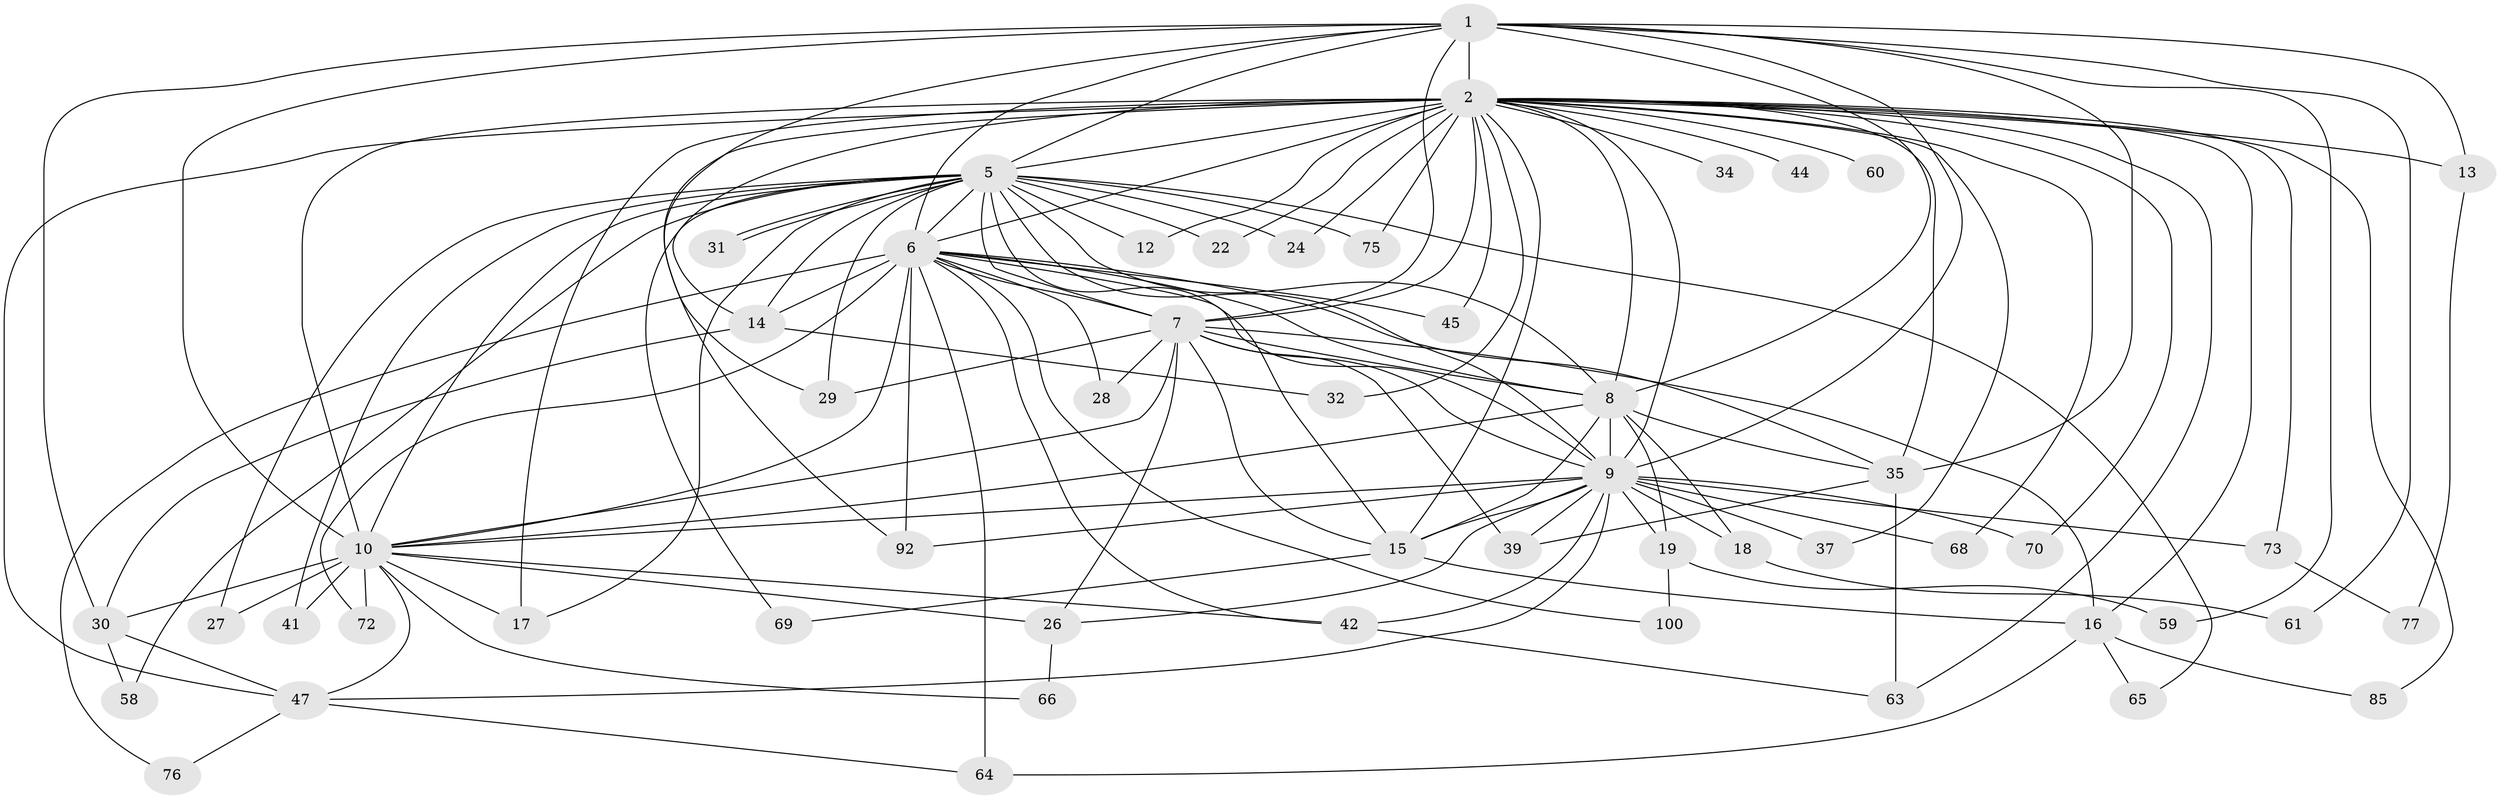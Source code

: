 // original degree distribution, {17: 0.009433962264150943, 31: 0.009433962264150943, 21: 0.02830188679245283, 25: 0.009433962264150943, 20: 0.009433962264150943, 16: 0.009433962264150943, 24: 0.009433962264150943, 18: 0.009433962264150943, 4: 0.09433962264150944, 2: 0.5566037735849056, 3: 0.16037735849056603, 5: 0.08490566037735849, 6: 0.009433962264150943}
// Generated by graph-tools (version 1.1) at 2025/14/03/09/25 04:14:15]
// undirected, 53 vertices, 133 edges
graph export_dot {
graph [start="1"]
  node [color=gray90,style=filled];
  1;
  2 [super="+67+53+78+3+4"];
  5 [super="+54"];
  6 [super="+49+79"];
  7 [super="+96+87+25+48+40"];
  8;
  9 [super="+50+23+62+20"];
  10 [super="+21"];
  12;
  13;
  14 [super="+56"];
  15 [super="+33"];
  16 [super="+38"];
  17 [super="+36+98+57"];
  18;
  19;
  22;
  24;
  26;
  27;
  28;
  29 [super="+105"];
  30;
  31;
  32;
  34;
  35 [super="+95+52"];
  37;
  39;
  41;
  42 [super="+103"];
  44;
  45;
  47 [super="+74"];
  58;
  59;
  60;
  61;
  63;
  64;
  65;
  66;
  68 [super="+90"];
  69;
  70;
  72;
  73;
  75;
  76;
  77;
  85;
  92 [super="+94"];
  100;
  1 -- 2 [weight=5];
  1 -- 5;
  1 -- 6;
  1 -- 7;
  1 -- 8;
  1 -- 9;
  1 -- 10;
  1 -- 13;
  1 -- 29;
  1 -- 30;
  1 -- 35;
  1 -- 59;
  1 -- 61;
  2 -- 5 [weight=4];
  2 -- 6 [weight=4];
  2 -- 7 [weight=6];
  2 -- 8 [weight=5];
  2 -- 9 [weight=4];
  2 -- 10 [weight=7];
  2 -- 12;
  2 -- 14;
  2 -- 17 [weight=4];
  2 -- 22;
  2 -- 32;
  2 -- 34 [weight=2];
  2 -- 44 [weight=2];
  2 -- 45;
  2 -- 60 [weight=2];
  2 -- 70;
  2 -- 73;
  2 -- 75;
  2 -- 85;
  2 -- 35 [weight=2];
  2 -- 37;
  2 -- 13;
  2 -- 24;
  2 -- 63;
  2 -- 68 [weight=2];
  2 -- 15;
  2 -- 16;
  2 -- 92;
  2 -- 47;
  5 -- 6;
  5 -- 7;
  5 -- 8;
  5 -- 9;
  5 -- 10;
  5 -- 12;
  5 -- 15;
  5 -- 22;
  5 -- 24;
  5 -- 27;
  5 -- 29;
  5 -- 31;
  5 -- 31;
  5 -- 41;
  5 -- 58;
  5 -- 65;
  5 -- 69;
  5 -- 75;
  5 -- 17 [weight=2];
  5 -- 14;
  6 -- 7 [weight=2];
  6 -- 8;
  6 -- 9 [weight=2];
  6 -- 10;
  6 -- 14;
  6 -- 28;
  6 -- 42;
  6 -- 45;
  6 -- 64;
  6 -- 72;
  6 -- 76;
  6 -- 100;
  6 -- 92;
  6 -- 35;
  7 -- 8;
  7 -- 9 [weight=2];
  7 -- 10;
  7 -- 28;
  7 -- 29;
  7 -- 26;
  7 -- 39;
  7 -- 16 [weight=2];
  7 -- 15;
  8 -- 9 [weight=2];
  8 -- 10;
  8 -- 18;
  8 -- 19;
  8 -- 35;
  8 -- 15;
  9 -- 10;
  9 -- 15;
  9 -- 18;
  9 -- 19 [weight=2];
  9 -- 26;
  9 -- 37;
  9 -- 39;
  9 -- 70;
  9 -- 73;
  9 -- 42;
  9 -- 68;
  9 -- 92;
  9 -- 47;
  10 -- 26;
  10 -- 41;
  10 -- 42;
  10 -- 47;
  10 -- 66;
  10 -- 72;
  10 -- 17;
  10 -- 27;
  10 -- 30;
  13 -- 77;
  14 -- 30;
  14 -- 32;
  15 -- 16 [weight=2];
  15 -- 69;
  16 -- 65;
  16 -- 64;
  16 -- 85;
  18 -- 61;
  19 -- 59;
  19 -- 100;
  26 -- 66;
  30 -- 47;
  30 -- 58;
  35 -- 39;
  35 -- 63;
  42 -- 63;
  47 -- 64;
  47 -- 76;
  73 -- 77;
}
